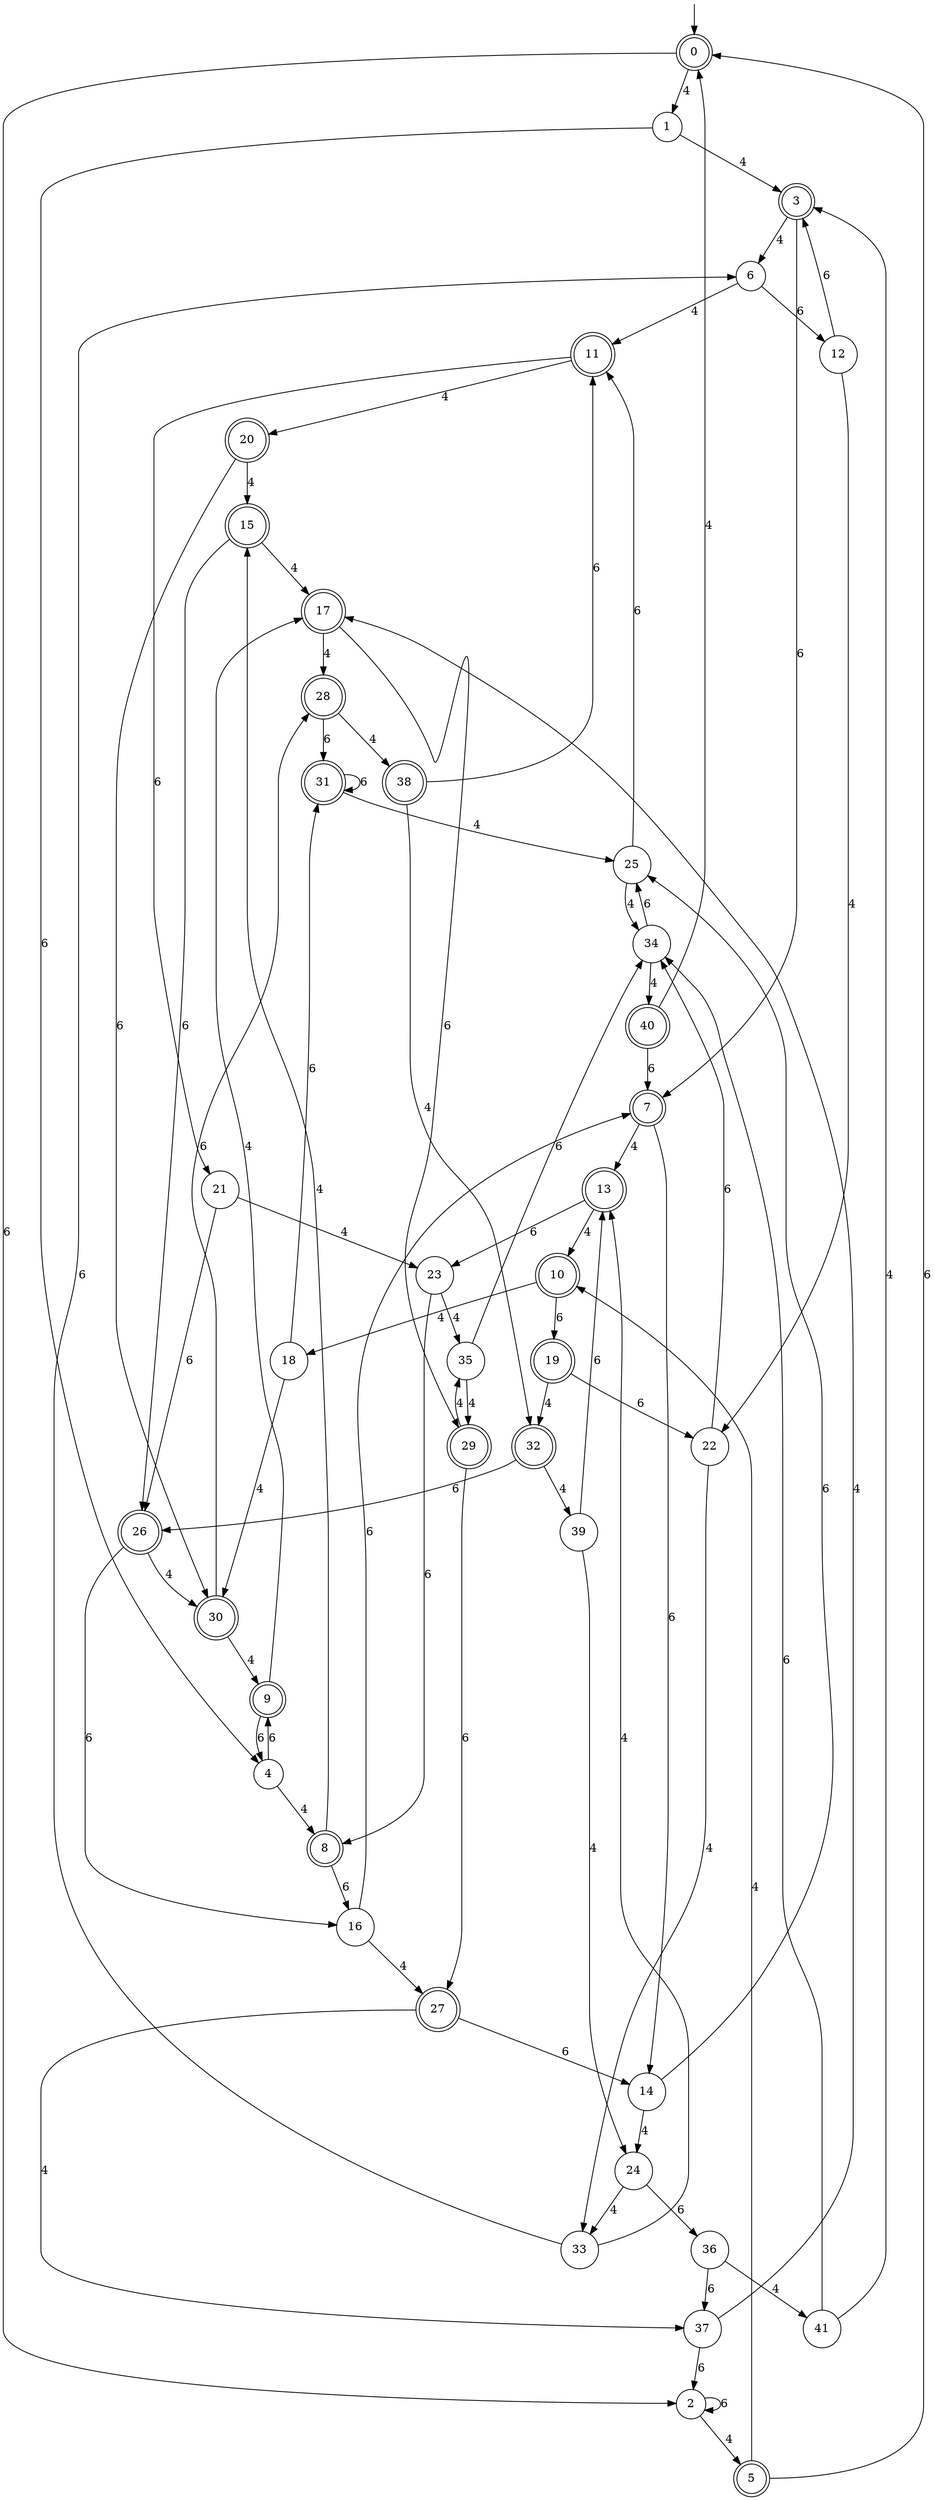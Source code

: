 digraph g {

	s0 [shape="doublecircle" label="0"];
	s1 [shape="circle" label="1"];
	s2 [shape="circle" label="2"];
	s3 [shape="doublecircle" label="3"];
	s4 [shape="circle" label="4"];
	s5 [shape="doublecircle" label="5"];
	s6 [shape="circle" label="6"];
	s7 [shape="doublecircle" label="7"];
	s8 [shape="doublecircle" label="8"];
	s9 [shape="doublecircle" label="9"];
	s10 [shape="doublecircle" label="10"];
	s11 [shape="doublecircle" label="11"];
	s12 [shape="circle" label="12"];
	s13 [shape="doublecircle" label="13"];
	s14 [shape="circle" label="14"];
	s15 [shape="doublecircle" label="15"];
	s16 [shape="circle" label="16"];
	s17 [shape="doublecircle" label="17"];
	s18 [shape="circle" label="18"];
	s19 [shape="doublecircle" label="19"];
	s20 [shape="doublecircle" label="20"];
	s21 [shape="circle" label="21"];
	s22 [shape="circle" label="22"];
	s23 [shape="circle" label="23"];
	s24 [shape="circle" label="24"];
	s25 [shape="circle" label="25"];
	s26 [shape="doublecircle" label="26"];
	s27 [shape="doublecircle" label="27"];
	s28 [shape="doublecircle" label="28"];
	s29 [shape="doublecircle" label="29"];
	s30 [shape="doublecircle" label="30"];
	s31 [shape="doublecircle" label="31"];
	s32 [shape="doublecircle" label="32"];
	s33 [shape="circle" label="33"];
	s34 [shape="circle" label="34"];
	s35 [shape="circle" label="35"];
	s36 [shape="circle" label="36"];
	s37 [shape="circle" label="37"];
	s38 [shape="doublecircle" label="38"];
	s39 [shape="circle" label="39"];
	s40 [shape="doublecircle" label="40"];
	s41 [shape="circle" label="41"];
	s0 -> s1 [label="4"];
	s0 -> s2 [label="6"];
	s1 -> s3 [label="4"];
	s1 -> s4 [label="6"];
	s2 -> s5 [label="4"];
	s2 -> s2 [label="6"];
	s3 -> s6 [label="4"];
	s3 -> s7 [label="6"];
	s4 -> s8 [label="4"];
	s4 -> s9 [label="6"];
	s5 -> s10 [label="4"];
	s5 -> s0 [label="6"];
	s6 -> s11 [label="4"];
	s6 -> s12 [label="6"];
	s7 -> s13 [label="4"];
	s7 -> s14 [label="6"];
	s8 -> s15 [label="4"];
	s8 -> s16 [label="6"];
	s9 -> s17 [label="4"];
	s9 -> s4 [label="6"];
	s10 -> s18 [label="4"];
	s10 -> s19 [label="6"];
	s11 -> s20 [label="4"];
	s11 -> s21 [label="6"];
	s12 -> s22 [label="4"];
	s12 -> s3 [label="6"];
	s13 -> s10 [label="4"];
	s13 -> s23 [label="6"];
	s14 -> s24 [label="4"];
	s14 -> s25 [label="6"];
	s15 -> s17 [label="4"];
	s15 -> s26 [label="6"];
	s16 -> s27 [label="4"];
	s16 -> s7 [label="6"];
	s17 -> s28 [label="4"];
	s17 -> s29 [label="6"];
	s18 -> s30 [label="4"];
	s18 -> s31 [label="6"];
	s19 -> s32 [label="4"];
	s19 -> s22 [label="6"];
	s20 -> s15 [label="4"];
	s20 -> s30 [label="6"];
	s21 -> s23 [label="4"];
	s21 -> s26 [label="6"];
	s22 -> s33 [label="4"];
	s22 -> s34 [label="6"];
	s23 -> s35 [label="4"];
	s23 -> s8 [label="6"];
	s24 -> s33 [label="4"];
	s24 -> s36 [label="6"];
	s25 -> s34 [label="4"];
	s25 -> s11 [label="6"];
	s26 -> s30 [label="4"];
	s26 -> s16 [label="6"];
	s27 -> s37 [label="4"];
	s27 -> s14 [label="6"];
	s28 -> s38 [label="4"];
	s28 -> s31 [label="6"];
	s29 -> s35 [label="4"];
	s29 -> s27 [label="6"];
	s30 -> s9 [label="4"];
	s30 -> s28 [label="6"];
	s31 -> s25 [label="4"];
	s31 -> s31 [label="6"];
	s32 -> s39 [label="4"];
	s32 -> s26 [label="6"];
	s33 -> s13 [label="4"];
	s33 -> s6 [label="6"];
	s34 -> s40 [label="4"];
	s34 -> s25 [label="6"];
	s35 -> s29 [label="4"];
	s35 -> s34 [label="6"];
	s36 -> s41 [label="4"];
	s36 -> s37 [label="6"];
	s37 -> s17 [label="4"];
	s37 -> s2 [label="6"];
	s38 -> s32 [label="4"];
	s38 -> s11 [label="6"];
	s39 -> s24 [label="4"];
	s39 -> s13 [label="6"];
	s40 -> s0 [label="4"];
	s40 -> s7 [label="6"];
	s41 -> s3 [label="4"];
	s41 -> s34 [label="6"];

__start0 [label="" shape="none" width="0" height="0"];
__start0 -> s0;

}
